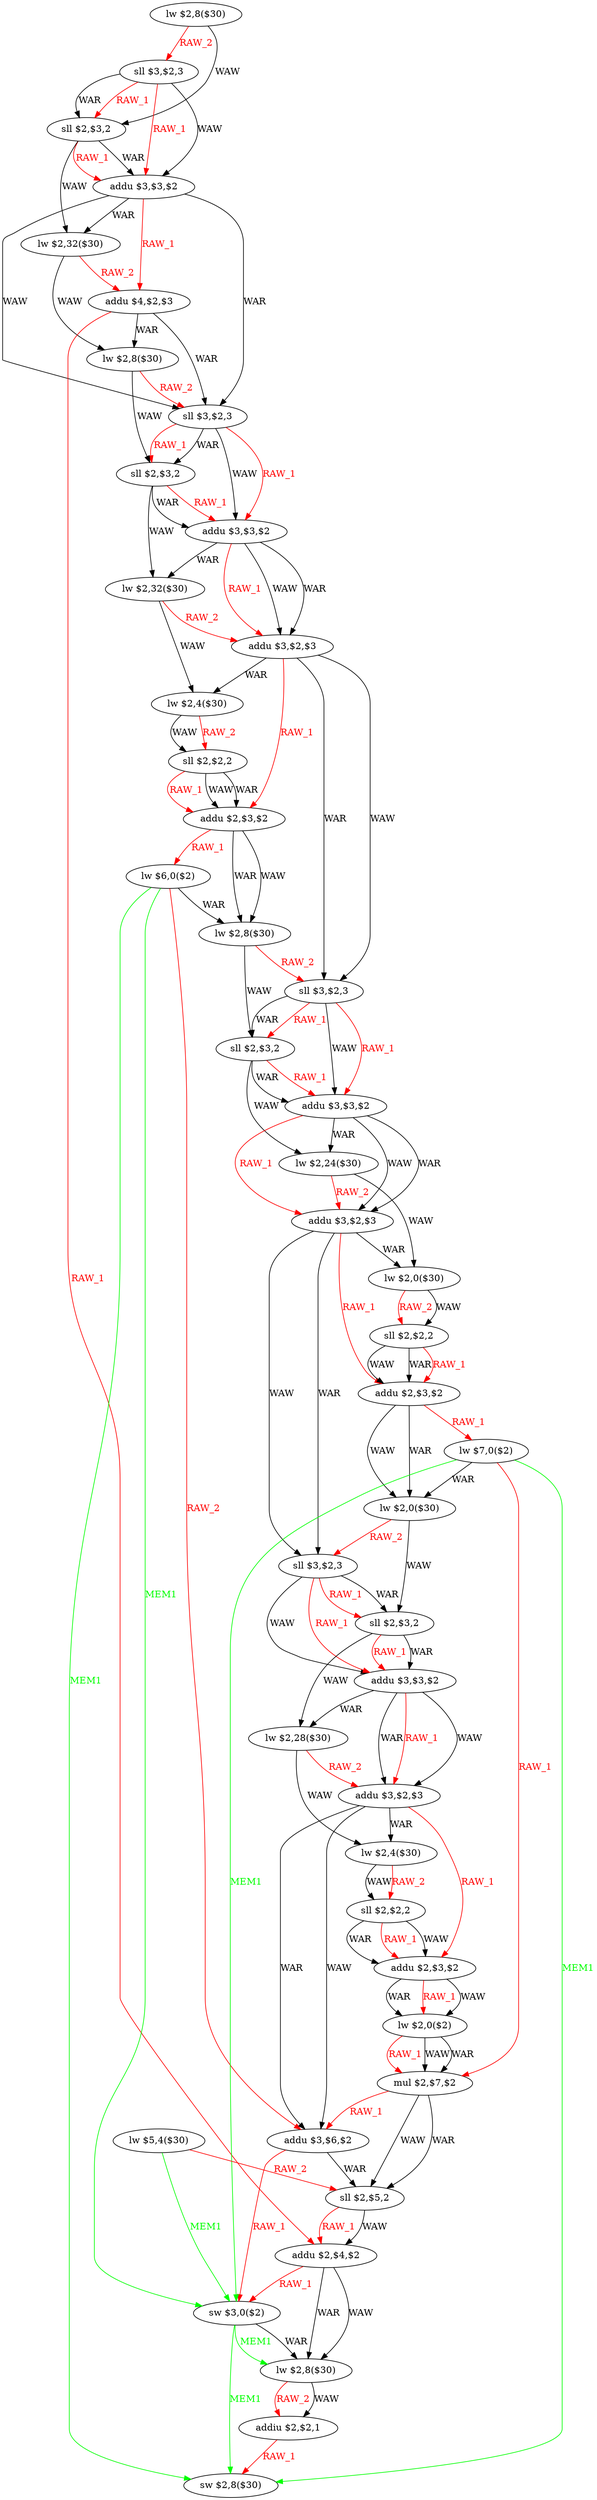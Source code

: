 digraph G1 {
node [shape = ellipse];
i0 [label = "lw $2,8($30)"] ;
i0 ->  i1 [color = red, fontcolor = red, label= "RAW_2"];
i0 ->  i2 [label= "WAW"];
i1 [label = "sll $3,$2,3"] ;
i1 ->  i2 [label= "WAR"];
i1 ->  i2 [color = red, fontcolor = red, label= "RAW_1"];
i1 ->  i3 [label= "WAW"];
i1 ->  i3 [color = red, fontcolor = red, label= "RAW_1"];
i2 [label = "sll $2,$3,2"] ;
i2 ->  i3 [label= "WAR"];
i2 ->  i3 [color = red, fontcolor = red, label= "RAW_1"];
i2 ->  i4 [label= "WAW"];
i3 [label = "addu $3,$3,$2"] ;
i3 ->  i4 [label= "WAR"];
i3 ->  i5 [color = red, fontcolor = red, label= "RAW_1"];
i3 ->  i8 [label= "WAW"];
i3 ->  i8 [label= "WAR"];
i4 [label = "lw $2,32($30)"] ;
i4 ->  i5 [color = red, fontcolor = red, label= "RAW_2"];
i4 ->  i7 [label= "WAW"];
i5 [label = "addu $4,$2,$3"] ;
i5 ->  i7 [label= "WAR"];
i5 ->  i8 [label= "WAR"];
i5 ->  i40 [color = red, fontcolor = red, label= "RAW_1"];
i7 [label = "lw $2,8($30)"] ;
i7 ->  i8 [color = red, fontcolor = red, label= "RAW_2"];
i7 ->  i9 [label= "WAW"];
i8 [label = "sll $3,$2,3"] ;
i8 ->  i9 [label= "WAR"];
i8 ->  i9 [color = red, fontcolor = red, label= "RAW_1"];
i8 ->  i10 [label= "WAW"];
i8 ->  i10 [color = red, fontcolor = red, label= "RAW_1"];
i9 [label = "sll $2,$3,2"] ;
i9 ->  i10 [label= "WAR"];
i9 ->  i10 [color = red, fontcolor = red, label= "RAW_1"];
i9 ->  i11 [label= "WAW"];
i10 [label = "addu $3,$3,$2"] ;
i10 ->  i11 [label= "WAR"];
i10 ->  i12 [label= "WAW"];
i10 ->  i12 [label= "WAR"];
i10 ->  i12 [color = red, fontcolor = red, label= "RAW_1"];
i11 [label = "lw $2,32($30)"] ;
i11 ->  i12 [color = red, fontcolor = red, label= "RAW_2"];
i11 ->  i13 [label= "WAW"];
i12 [label = "addu $3,$2,$3"] ;
i12 ->  i13 [label= "WAR"];
i12 ->  i15 [color = red, fontcolor = red, label= "RAW_1"];
i12 ->  i18 [label= "WAW"];
i12 ->  i18 [label= "WAR"];
i13 [label = "lw $2,4($30)"] ;
i13 ->  i14 [label= "WAW"];
i13 ->  i14 [color = red, fontcolor = red, label= "RAW_2"];
i14 [label = "sll $2,$2,2"] ;
i14 ->  i15 [label= "WAW"];
i14 ->  i15 [label= "WAR"];
i14 ->  i15 [color = red, fontcolor = red, label= "RAW_1"];
i15 [label = "addu $2,$3,$2"] ;
i15 ->  i16 [color = red, fontcolor = red, label= "RAW_1"];
i15 ->  i17 [label= "WAW"];
i15 ->  i17 [label= "WAR"];
i16 [label = "lw $6,0($2)"] ;
i16 ->  i17 [label= "WAR"];
i16 ->  i38 [color = red, fontcolor = red, label= "RAW_2"];
i16 ->  i41 [color = green, fontcolor = green, label= "MEM1"];
i16 ->  i44 [color = green, fontcolor = green, label= "MEM1"];
i17 [label = "lw $2,8($30)"] ;
i17 ->  i18 [color = red, fontcolor = red, label= "RAW_2"];
i17 ->  i19 [label= "WAW"];
i18 [label = "sll $3,$2,3"] ;
i18 ->  i19 [label= "WAR"];
i18 ->  i19 [color = red, fontcolor = red, label= "RAW_1"];
i18 ->  i20 [label= "WAW"];
i18 ->  i20 [color = red, fontcolor = red, label= "RAW_1"];
i19 [label = "sll $2,$3,2"] ;
i19 ->  i20 [label= "WAR"];
i19 ->  i20 [color = red, fontcolor = red, label= "RAW_1"];
i19 ->  i21 [label= "WAW"];
i20 [label = "addu $3,$3,$2"] ;
i20 ->  i21 [label= "WAR"];
i20 ->  i22 [label= "WAW"];
i20 ->  i22 [label= "WAR"];
i20 ->  i22 [color = red, fontcolor = red, label= "RAW_1"];
i21 [label = "lw $2,24($30)"] ;
i21 ->  i22 [color = red, fontcolor = red, label= "RAW_2"];
i21 ->  i23 [label= "WAW"];
i22 [label = "addu $3,$2,$3"] ;
i22 ->  i23 [label= "WAR"];
i22 ->  i25 [color = red, fontcolor = red, label= "RAW_1"];
i22 ->  i28 [label= "WAW"];
i22 ->  i28 [label= "WAR"];
i23 [label = "lw $2,0($30)"] ;
i23 ->  i24 [label= "WAW"];
i23 ->  i24 [color = red, fontcolor = red, label= "RAW_2"];
i24 [label = "sll $2,$2,2"] ;
i24 ->  i25 [label= "WAW"];
i24 ->  i25 [label= "WAR"];
i24 ->  i25 [color = red, fontcolor = red, label= "RAW_1"];
i25 [label = "addu $2,$3,$2"] ;
i25 ->  i26 [color = red, fontcolor = red, label= "RAW_1"];
i25 ->  i27 [label= "WAW"];
i25 ->  i27 [label= "WAR"];
i26 [label = "lw $7,0($2)"] ;
i26 ->  i27 [label= "WAR"];
i26 ->  i37 [color = red, fontcolor = red, label= "RAW_1"];
i26 ->  i41 [color = green, fontcolor = green, label= "MEM1"];
i26 ->  i44 [color = green, fontcolor = green, label= "MEM1"];
i27 [label = "lw $2,0($30)"] ;
i27 ->  i28 [color = red, fontcolor = red, label= "RAW_2"];
i27 ->  i29 [label= "WAW"];
i28 [label = "sll $3,$2,3"] ;
i28 ->  i29 [label= "WAR"];
i28 ->  i29 [color = red, fontcolor = red, label= "RAW_1"];
i28 ->  i30 [label= "WAW"];
i28 ->  i30 [color = red, fontcolor = red, label= "RAW_1"];
i29 [label = "sll $2,$3,2"] ;
i29 ->  i30 [label= "WAR"];
i29 ->  i30 [color = red, fontcolor = red, label= "RAW_1"];
i29 ->  i31 [label= "WAW"];
i30 [label = "addu $3,$3,$2"] ;
i30 ->  i31 [label= "WAR"];
i30 ->  i32 [label= "WAW"];
i30 ->  i32 [label= "WAR"];
i30 ->  i32 [color = red, fontcolor = red, label= "RAW_1"];
i31 [label = "lw $2,28($30)"] ;
i31 ->  i32 [color = red, fontcolor = red, label= "RAW_2"];
i31 ->  i33 [label= "WAW"];
i32 [label = "addu $3,$2,$3"] ;
i32 ->  i33 [label= "WAR"];
i32 ->  i35 [color = red, fontcolor = red, label= "RAW_1"];
i32 ->  i38 [label= "WAW"];
i32 ->  i38 [label= "WAR"];
i33 [label = "lw $2,4($30)"] ;
i33 ->  i34 [label= "WAW"];
i33 ->  i34 [color = red, fontcolor = red, label= "RAW_2"];
i34 [label = "sll $2,$2,2"] ;
i34 ->  i35 [label= "WAW"];
i34 ->  i35 [label= "WAR"];
i34 ->  i35 [color = red, fontcolor = red, label= "RAW_1"];
i35 [label = "addu $2,$3,$2"] ;
i35 ->  i36 [label= "WAW"];
i35 ->  i36 [label= "WAR"];
i35 ->  i36 [color = red, fontcolor = red, label= "RAW_1"];
i36 [label = "lw $2,0($2)"] ;
i36 ->  i37 [label= "WAW"];
i36 ->  i37 [label= "WAR"];
i36 ->  i37 [color = red, fontcolor = red, label= "RAW_1"];
i37 [label = "mul $2,$7,$2"] ;
i37 ->  i38 [color = red, fontcolor = red, label= "RAW_1"];
i37 ->  i39 [label= "WAW"];
i37 ->  i39 [label= "WAR"];
i38 [label = "addu $3,$6,$2"] ;
i38 ->  i39 [label= "WAR"];
i38 ->  i41 [color = red, fontcolor = red, label= "RAW_1"];
i39 [label = "sll $2,$5,2"] ;
i39 ->  i40 [label= "WAW"];
i39 ->  i40 [color = red, fontcolor = red, label= "RAW_1"];
i40 [label = "addu $2,$4,$2"] ;
i40 ->  i41 [color = red, fontcolor = red, label= "RAW_1"];
i40 ->  i42 [label= "WAW"];
i40 ->  i42 [label= "WAR"];
i41 [label = "sw $3,0($2)"] ;
i41 ->  i42 [label= "WAR"];
i41 ->  i42 [color = green, fontcolor = green, label= "MEM1"];
i41 ->  i44 [color = green, fontcolor = green, label= "MEM1"];
i42 [label = "lw $2,8($30)"] ;
i42 ->  i43 [label= "WAW"];
i42 ->  i43 [color = red, fontcolor = red, label= "RAW_2"];
i43 [label = "addiu $2,$2,1"] ;
i43 ->  i44 [color = red, fontcolor = red, label= "RAW_1"];
i44 [label = "sw $2,8($30)"] ;
i6 [label = "lw $5,4($30)"] ;
i6 ->  i39 [color = red, fontcolor = red, label= "RAW_2"];
i6 ->  i41 [color = green, fontcolor = green, label= "MEM1"];
}
